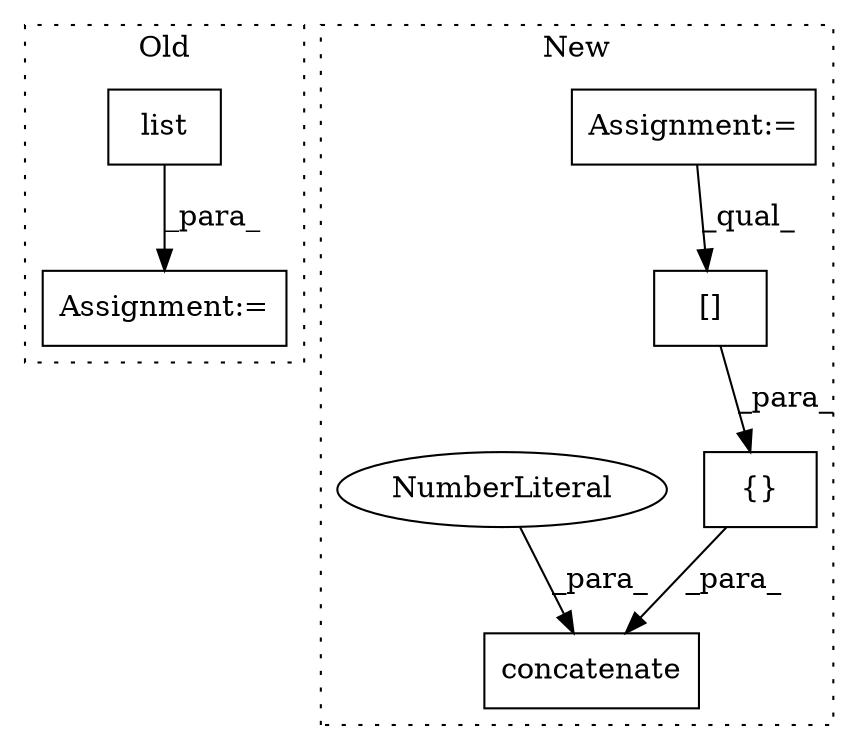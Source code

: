 digraph G {
subgraph cluster0 {
1 [label="list" a="32" s="1625" l="6" shape="box"];
3 [label="Assignment:=" a="7" s="1624" l="1" shape="box"];
label = "Old";
style="dotted";
}
subgraph cluster1 {
2 [label="concatenate" a="32" s="2206,2304" l="12,1" shape="box"];
4 [label="Assignment:=" a="7" s="1795" l="1" shape="box"];
5 [label="[]" a="2" s="2241,2300" l="17,1" shape="box"];
6 [label="{}" a="4" s="2227,2301" l="1,1" shape="box"];
7 [label="NumberLiteral" a="34" s="2303" l="1" shape="ellipse"];
label = "New";
style="dotted";
}
1 -> 3 [label="_para_"];
4 -> 5 [label="_qual_"];
5 -> 6 [label="_para_"];
6 -> 2 [label="_para_"];
7 -> 2 [label="_para_"];
}